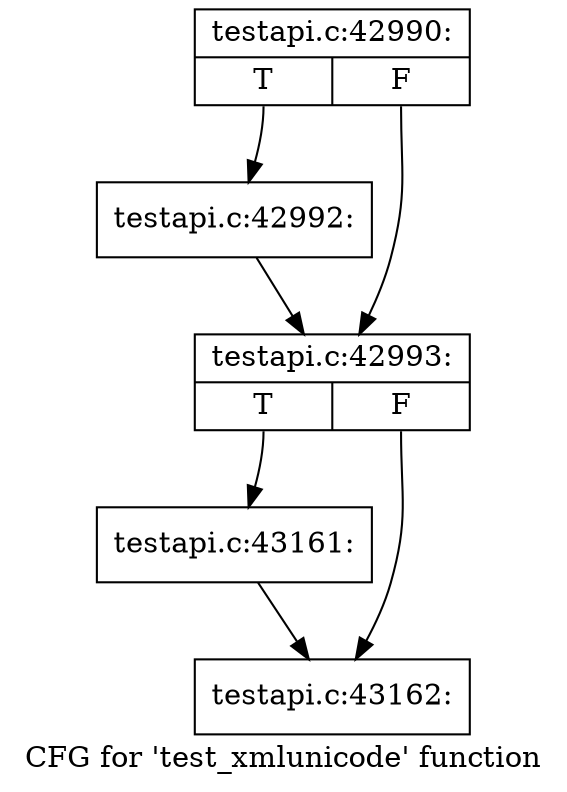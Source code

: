 digraph "CFG for 'test_xmlunicode' function" {
	label="CFG for 'test_xmlunicode' function";

	Node0x55432e0 [shape=record,label="{testapi.c:42990:|{<s0>T|<s1>F}}"];
	Node0x55432e0:s0 -> Node0x554b940;
	Node0x55432e0:s1 -> Node0x54ca320;
	Node0x554b940 [shape=record,label="{testapi.c:42992:}"];
	Node0x554b940 -> Node0x54ca320;
	Node0x54ca320 [shape=record,label="{testapi.c:42993:|{<s0>T|<s1>F}}"];
	Node0x54ca320:s0 -> Node0x4aaeff0;
	Node0x54ca320:s1 -> Node0x4aaf660;
	Node0x4aaeff0 [shape=record,label="{testapi.c:43161:}"];
	Node0x4aaeff0 -> Node0x4aaf660;
	Node0x4aaf660 [shape=record,label="{testapi.c:43162:}"];
}
